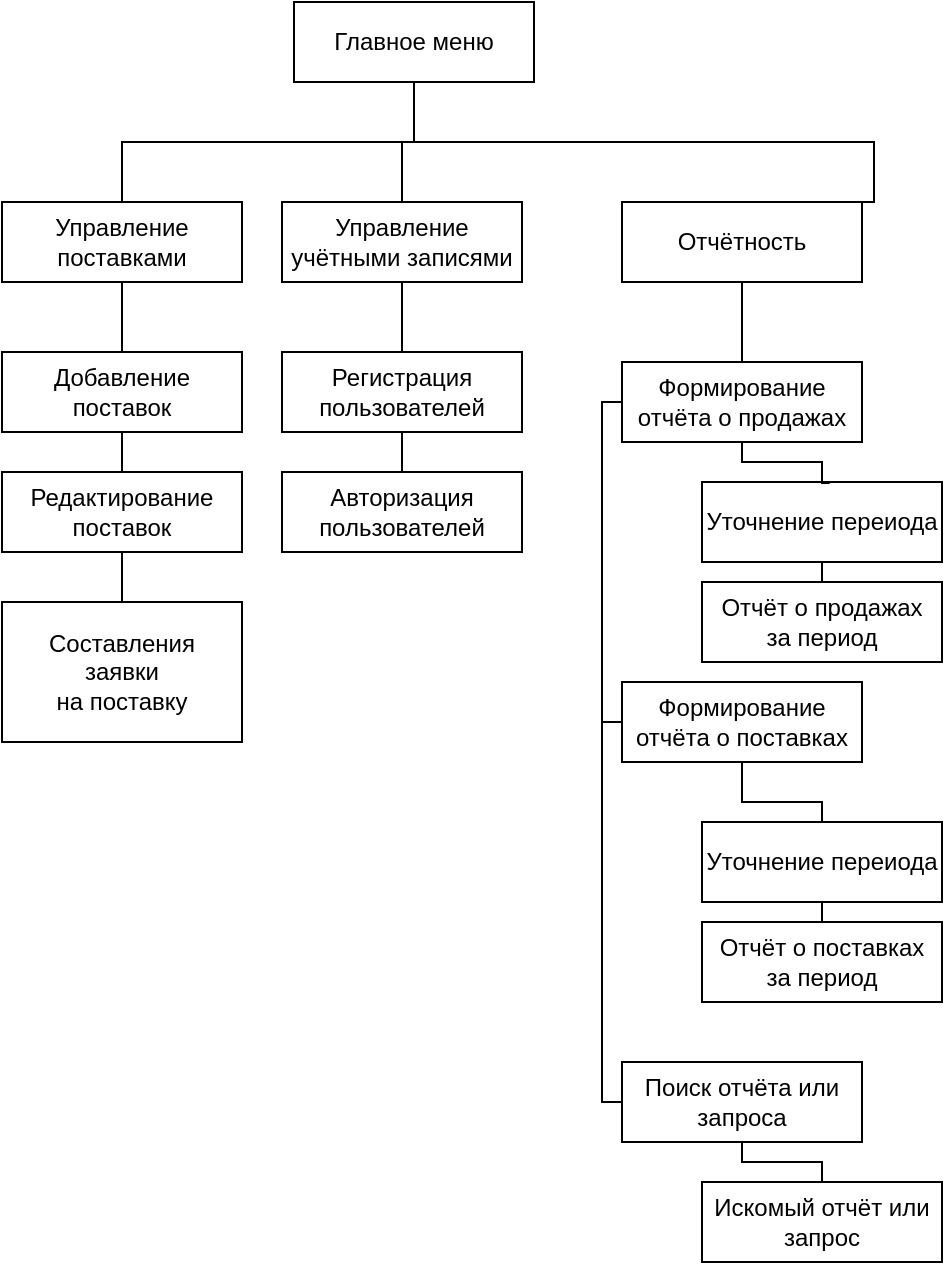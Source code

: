 <mxfile version="23.0.0" type="device">
  <diagram name="Page-1" id="CnT03TZ_5wsiOiCBk9uN">
    <mxGraphModel dx="874" dy="561" grid="1" gridSize="10" guides="1" tooltips="1" connect="1" arrows="1" fold="1" page="1" pageScale="1" pageWidth="827" pageHeight="1169" math="0" shadow="0">
      <root>
        <mxCell id="0" />
        <mxCell id="1" parent="0" />
        <mxCell id="AhNV3txTKEynnAWxGbNM-18" style="edgeStyle=orthogonalEdgeStyle;rounded=0;orthogonalLoop=1;jettySize=auto;html=1;entryX=0.5;entryY=0;entryDx=0;entryDy=0;endArrow=none;endFill=0;" parent="1" source="AhNV3txTKEynnAWxGbNM-2" target="AhNV3txTKEynnAWxGbNM-3" edge="1">
          <mxGeometry relative="1" as="geometry">
            <Array as="points">
              <mxPoint x="620" y="480" />
              <mxPoint x="474" y="480" />
            </Array>
          </mxGeometry>
        </mxCell>
        <mxCell id="AhNV3txTKEynnAWxGbNM-22" style="edgeStyle=orthogonalEdgeStyle;rounded=0;orthogonalLoop=1;jettySize=auto;html=1;entryX=0.5;entryY=0;entryDx=0;entryDy=0;endArrow=none;endFill=0;" parent="1" source="AhNV3txTKEynnAWxGbNM-2" target="AhNV3txTKEynnAWxGbNM-21" edge="1">
          <mxGeometry relative="1" as="geometry">
            <Array as="points">
              <mxPoint x="620" y="480" />
              <mxPoint x="850" y="480" />
            </Array>
          </mxGeometry>
        </mxCell>
        <mxCell id="gv22AO4PbtTH2eKs8vEe-2" style="edgeStyle=orthogonalEdgeStyle;rounded=0;orthogonalLoop=1;jettySize=auto;html=1;endArrow=none;endFill=0;" edge="1" parent="1" source="AhNV3txTKEynnAWxGbNM-2" target="gv22AO4PbtTH2eKs8vEe-1">
          <mxGeometry relative="1" as="geometry" />
        </mxCell>
        <mxCell id="AhNV3txTKEynnAWxGbNM-2" value="Главное меню" style="rounded=0;whiteSpace=wrap;html=1;" parent="1" vertex="1">
          <mxGeometry x="560" y="410" width="120" height="40" as="geometry" />
        </mxCell>
        <mxCell id="AhNV3txTKEynnAWxGbNM-45" style="edgeStyle=orthogonalEdgeStyle;rounded=0;orthogonalLoop=1;jettySize=auto;html=1;endArrow=none;endFill=0;" parent="1" source="AhNV3txTKEynnAWxGbNM-3" target="AhNV3txTKEynnAWxGbNM-39" edge="1">
          <mxGeometry relative="1" as="geometry" />
        </mxCell>
        <mxCell id="AhNV3txTKEynnAWxGbNM-3" value="Управление поставками" style="rounded=0;whiteSpace=wrap;html=1;" parent="1" vertex="1">
          <mxGeometry x="414" y="510" width="120" height="40" as="geometry" />
        </mxCell>
        <mxCell id="AhNV3txTKEynnAWxGbNM-34" style="edgeStyle=orthogonalEdgeStyle;rounded=0;orthogonalLoop=1;jettySize=auto;html=1;entryX=0.5;entryY=0;entryDx=0;entryDy=0;endArrow=none;endFill=0;" parent="1" source="AhNV3txTKEynnAWxGbNM-21" target="AhNV3txTKEynnAWxGbNM-23" edge="1">
          <mxGeometry relative="1" as="geometry" />
        </mxCell>
        <mxCell id="AhNV3txTKEynnAWxGbNM-21" value="Отчётность" style="rounded=0;whiteSpace=wrap;html=1;" parent="1" vertex="1">
          <mxGeometry x="724" y="510" width="120" height="40" as="geometry" />
        </mxCell>
        <mxCell id="AhNV3txTKEynnAWxGbNM-33" style="edgeStyle=orthogonalEdgeStyle;rounded=0;orthogonalLoop=1;jettySize=auto;html=1;entryX=0;entryY=0.5;entryDx=0;entryDy=0;endArrow=none;endFill=0;" parent="1" source="AhNV3txTKEynnAWxGbNM-23" target="AhNV3txTKEynnAWxGbNM-24" edge="1">
          <mxGeometry relative="1" as="geometry">
            <Array as="points">
              <mxPoint x="714" y="610" />
              <mxPoint x="714" y="770" />
            </Array>
          </mxGeometry>
        </mxCell>
        <mxCell id="AhNV3txTKEynnAWxGbNM-23" value="Формирование отчёта о продажах" style="rounded=0;whiteSpace=wrap;html=1;" parent="1" vertex="1">
          <mxGeometry x="724" y="590" width="120" height="40" as="geometry" />
        </mxCell>
        <mxCell id="AhNV3txTKEynnAWxGbNM-28" style="edgeStyle=orthogonalEdgeStyle;rounded=0;orthogonalLoop=1;jettySize=auto;html=1;entryX=0.5;entryY=0;entryDx=0;entryDy=0;endArrow=none;endFill=0;" parent="1" source="AhNV3txTKEynnAWxGbNM-24" target="AhNV3txTKEynnAWxGbNM-25" edge="1">
          <mxGeometry relative="1" as="geometry" />
        </mxCell>
        <mxCell id="gv22AO4PbtTH2eKs8vEe-23" style="edgeStyle=orthogonalEdgeStyle;rounded=0;orthogonalLoop=1;jettySize=auto;html=1;entryX=0;entryY=0.5;entryDx=0;entryDy=0;endArrow=none;endFill=0;" edge="1" parent="1" source="AhNV3txTKEynnAWxGbNM-24" target="gv22AO4PbtTH2eKs8vEe-21">
          <mxGeometry relative="1" as="geometry">
            <Array as="points">
              <mxPoint x="714" y="770" />
              <mxPoint x="714" y="960" />
            </Array>
          </mxGeometry>
        </mxCell>
        <mxCell id="AhNV3txTKEynnAWxGbNM-24" value="Формирование отчёта о поставках" style="rounded=0;whiteSpace=wrap;html=1;" parent="1" vertex="1">
          <mxGeometry x="724" y="750" width="120" height="40" as="geometry" />
        </mxCell>
        <mxCell id="AhNV3txTKEynnAWxGbNM-27" style="edgeStyle=orthogonalEdgeStyle;rounded=0;orthogonalLoop=1;jettySize=auto;html=1;entryX=0.5;entryY=0;entryDx=0;entryDy=0;endArrow=none;endFill=0;" parent="1" source="AhNV3txTKEynnAWxGbNM-25" target="AhNV3txTKEynnAWxGbNM-26" edge="1">
          <mxGeometry relative="1" as="geometry" />
        </mxCell>
        <mxCell id="AhNV3txTKEynnAWxGbNM-25" value="Уточнение переиода" style="rounded=0;whiteSpace=wrap;html=1;" parent="1" vertex="1">
          <mxGeometry x="764" y="820" width="120" height="40" as="geometry" />
        </mxCell>
        <mxCell id="AhNV3txTKEynnAWxGbNM-26" value="Отчёт о поставках&lt;br&gt;за период" style="rounded=0;whiteSpace=wrap;html=1;" parent="1" vertex="1">
          <mxGeometry x="764" y="870" width="120" height="40" as="geometry" />
        </mxCell>
        <mxCell id="AhNV3txTKEynnAWxGbNM-32" style="edgeStyle=orthogonalEdgeStyle;rounded=0;orthogonalLoop=1;jettySize=auto;html=1;entryX=0.5;entryY=0;entryDx=0;entryDy=0;endArrow=none;endFill=0;" parent="1" source="AhNV3txTKEynnAWxGbNM-29" target="AhNV3txTKEynnAWxGbNM-30" edge="1">
          <mxGeometry relative="1" as="geometry" />
        </mxCell>
        <mxCell id="AhNV3txTKEynnAWxGbNM-29" value="Уточнение переиода" style="rounded=0;whiteSpace=wrap;html=1;" parent="1" vertex="1">
          <mxGeometry x="764" y="650" width="120" height="40" as="geometry" />
        </mxCell>
        <mxCell id="AhNV3txTKEynnAWxGbNM-30" value="Отчёт о продажах &lt;br&gt;за период" style="rounded=0;whiteSpace=wrap;html=1;" parent="1" vertex="1">
          <mxGeometry x="764" y="700" width="120" height="40" as="geometry" />
        </mxCell>
        <mxCell id="AhNV3txTKEynnAWxGbNM-31" style="edgeStyle=orthogonalEdgeStyle;rounded=0;orthogonalLoop=1;jettySize=auto;html=1;entryX=0.532;entryY=0.012;entryDx=0;entryDy=0;entryPerimeter=0;endArrow=none;endFill=0;" parent="1" source="AhNV3txTKEynnAWxGbNM-23" target="AhNV3txTKEynnAWxGbNM-29" edge="1">
          <mxGeometry relative="1" as="geometry">
            <Array as="points">
              <mxPoint x="784" y="640" />
              <mxPoint x="824" y="640" />
              <mxPoint x="824" y="651" />
            </Array>
          </mxGeometry>
        </mxCell>
        <mxCell id="AhNV3txTKEynnAWxGbNM-41" style="edgeStyle=orthogonalEdgeStyle;rounded=0;orthogonalLoop=1;jettySize=auto;html=1;entryX=0;entryY=0.5;entryDx=0;entryDy=0;endArrow=none;endFill=0;" parent="1" source="AhNV3txTKEynnAWxGbNM-39" target="AhNV3txTKEynnAWxGbNM-40" edge="1">
          <mxGeometry relative="1" as="geometry">
            <Array as="points">
              <mxPoint x="474" y="650" />
            </Array>
          </mxGeometry>
        </mxCell>
        <mxCell id="AhNV3txTKEynnAWxGbNM-39" value="Добавление поставок" style="rounded=0;whiteSpace=wrap;html=1;" parent="1" vertex="1">
          <mxGeometry x="414" y="585" width="120" height="40" as="geometry" />
        </mxCell>
        <mxCell id="gv22AO4PbtTH2eKs8vEe-20" style="edgeStyle=orthogonalEdgeStyle;rounded=0;orthogonalLoop=1;jettySize=auto;html=1;endArrow=none;endFill=0;" edge="1" parent="1" source="AhNV3txTKEynnAWxGbNM-40" target="gv22AO4PbtTH2eKs8vEe-19">
          <mxGeometry relative="1" as="geometry" />
        </mxCell>
        <mxCell id="AhNV3txTKEynnAWxGbNM-40" value="Редактирование&lt;br&gt;поставок" style="rounded=0;whiteSpace=wrap;html=1;" parent="1" vertex="1">
          <mxGeometry x="414" y="645" width="120" height="40" as="geometry" />
        </mxCell>
        <mxCell id="gv22AO4PbtTH2eKs8vEe-5" style="edgeStyle=orthogonalEdgeStyle;rounded=0;orthogonalLoop=1;jettySize=auto;html=1;entryX=0.5;entryY=0;entryDx=0;entryDy=0;endArrow=none;endFill=0;" edge="1" parent="1" source="gv22AO4PbtTH2eKs8vEe-1" target="gv22AO4PbtTH2eKs8vEe-3">
          <mxGeometry relative="1" as="geometry" />
        </mxCell>
        <mxCell id="gv22AO4PbtTH2eKs8vEe-1" value="Управление учётными записями" style="rounded=0;whiteSpace=wrap;html=1;" vertex="1" parent="1">
          <mxGeometry x="554" y="510" width="120" height="40" as="geometry" />
        </mxCell>
        <mxCell id="gv22AO4PbtTH2eKs8vEe-6" style="edgeStyle=orthogonalEdgeStyle;rounded=0;orthogonalLoop=1;jettySize=auto;html=1;endArrow=none;endFill=0;" edge="1" parent="1" source="gv22AO4PbtTH2eKs8vEe-3" target="gv22AO4PbtTH2eKs8vEe-4">
          <mxGeometry relative="1" as="geometry" />
        </mxCell>
        <mxCell id="gv22AO4PbtTH2eKs8vEe-3" value="Регистрация пользователей" style="rounded=0;whiteSpace=wrap;html=1;" vertex="1" parent="1">
          <mxGeometry x="554" y="585" width="120" height="40" as="geometry" />
        </mxCell>
        <mxCell id="gv22AO4PbtTH2eKs8vEe-4" value="Авторизация пользователей" style="rounded=0;whiteSpace=wrap;html=1;" vertex="1" parent="1">
          <mxGeometry x="554" y="645" width="120" height="40" as="geometry" />
        </mxCell>
        <mxCell id="gv22AO4PbtTH2eKs8vEe-19" value="Составления &lt;br&gt;заявки &lt;br&gt;на поставку" style="rounded=0;whiteSpace=wrap;html=1;" vertex="1" parent="1">
          <mxGeometry x="414" y="710" width="120" height="70" as="geometry" />
        </mxCell>
        <mxCell id="gv22AO4PbtTH2eKs8vEe-21" value="Поиск отчёта или запроса" style="rounded=0;whiteSpace=wrap;html=1;" vertex="1" parent="1">
          <mxGeometry x="724" y="940" width="120" height="40" as="geometry" />
        </mxCell>
        <mxCell id="gv22AO4PbtTH2eKs8vEe-22" value="Искомый отчёт или запрос" style="rounded=0;whiteSpace=wrap;html=1;" vertex="1" parent="1">
          <mxGeometry x="764" y="1000" width="120" height="40" as="geometry" />
        </mxCell>
        <mxCell id="gv22AO4PbtTH2eKs8vEe-24" style="edgeStyle=orthogonalEdgeStyle;rounded=0;orthogonalLoop=1;jettySize=auto;html=1;endArrow=none;endFill=0;" edge="1" parent="1" source="gv22AO4PbtTH2eKs8vEe-21">
          <mxGeometry relative="1" as="geometry">
            <mxPoint x="784" y="990" as="sourcePoint" />
            <mxPoint x="824" y="1000" as="targetPoint" />
            <Array as="points">
              <mxPoint x="784" y="990" />
              <mxPoint x="824" y="990" />
            </Array>
          </mxGeometry>
        </mxCell>
      </root>
    </mxGraphModel>
  </diagram>
</mxfile>
